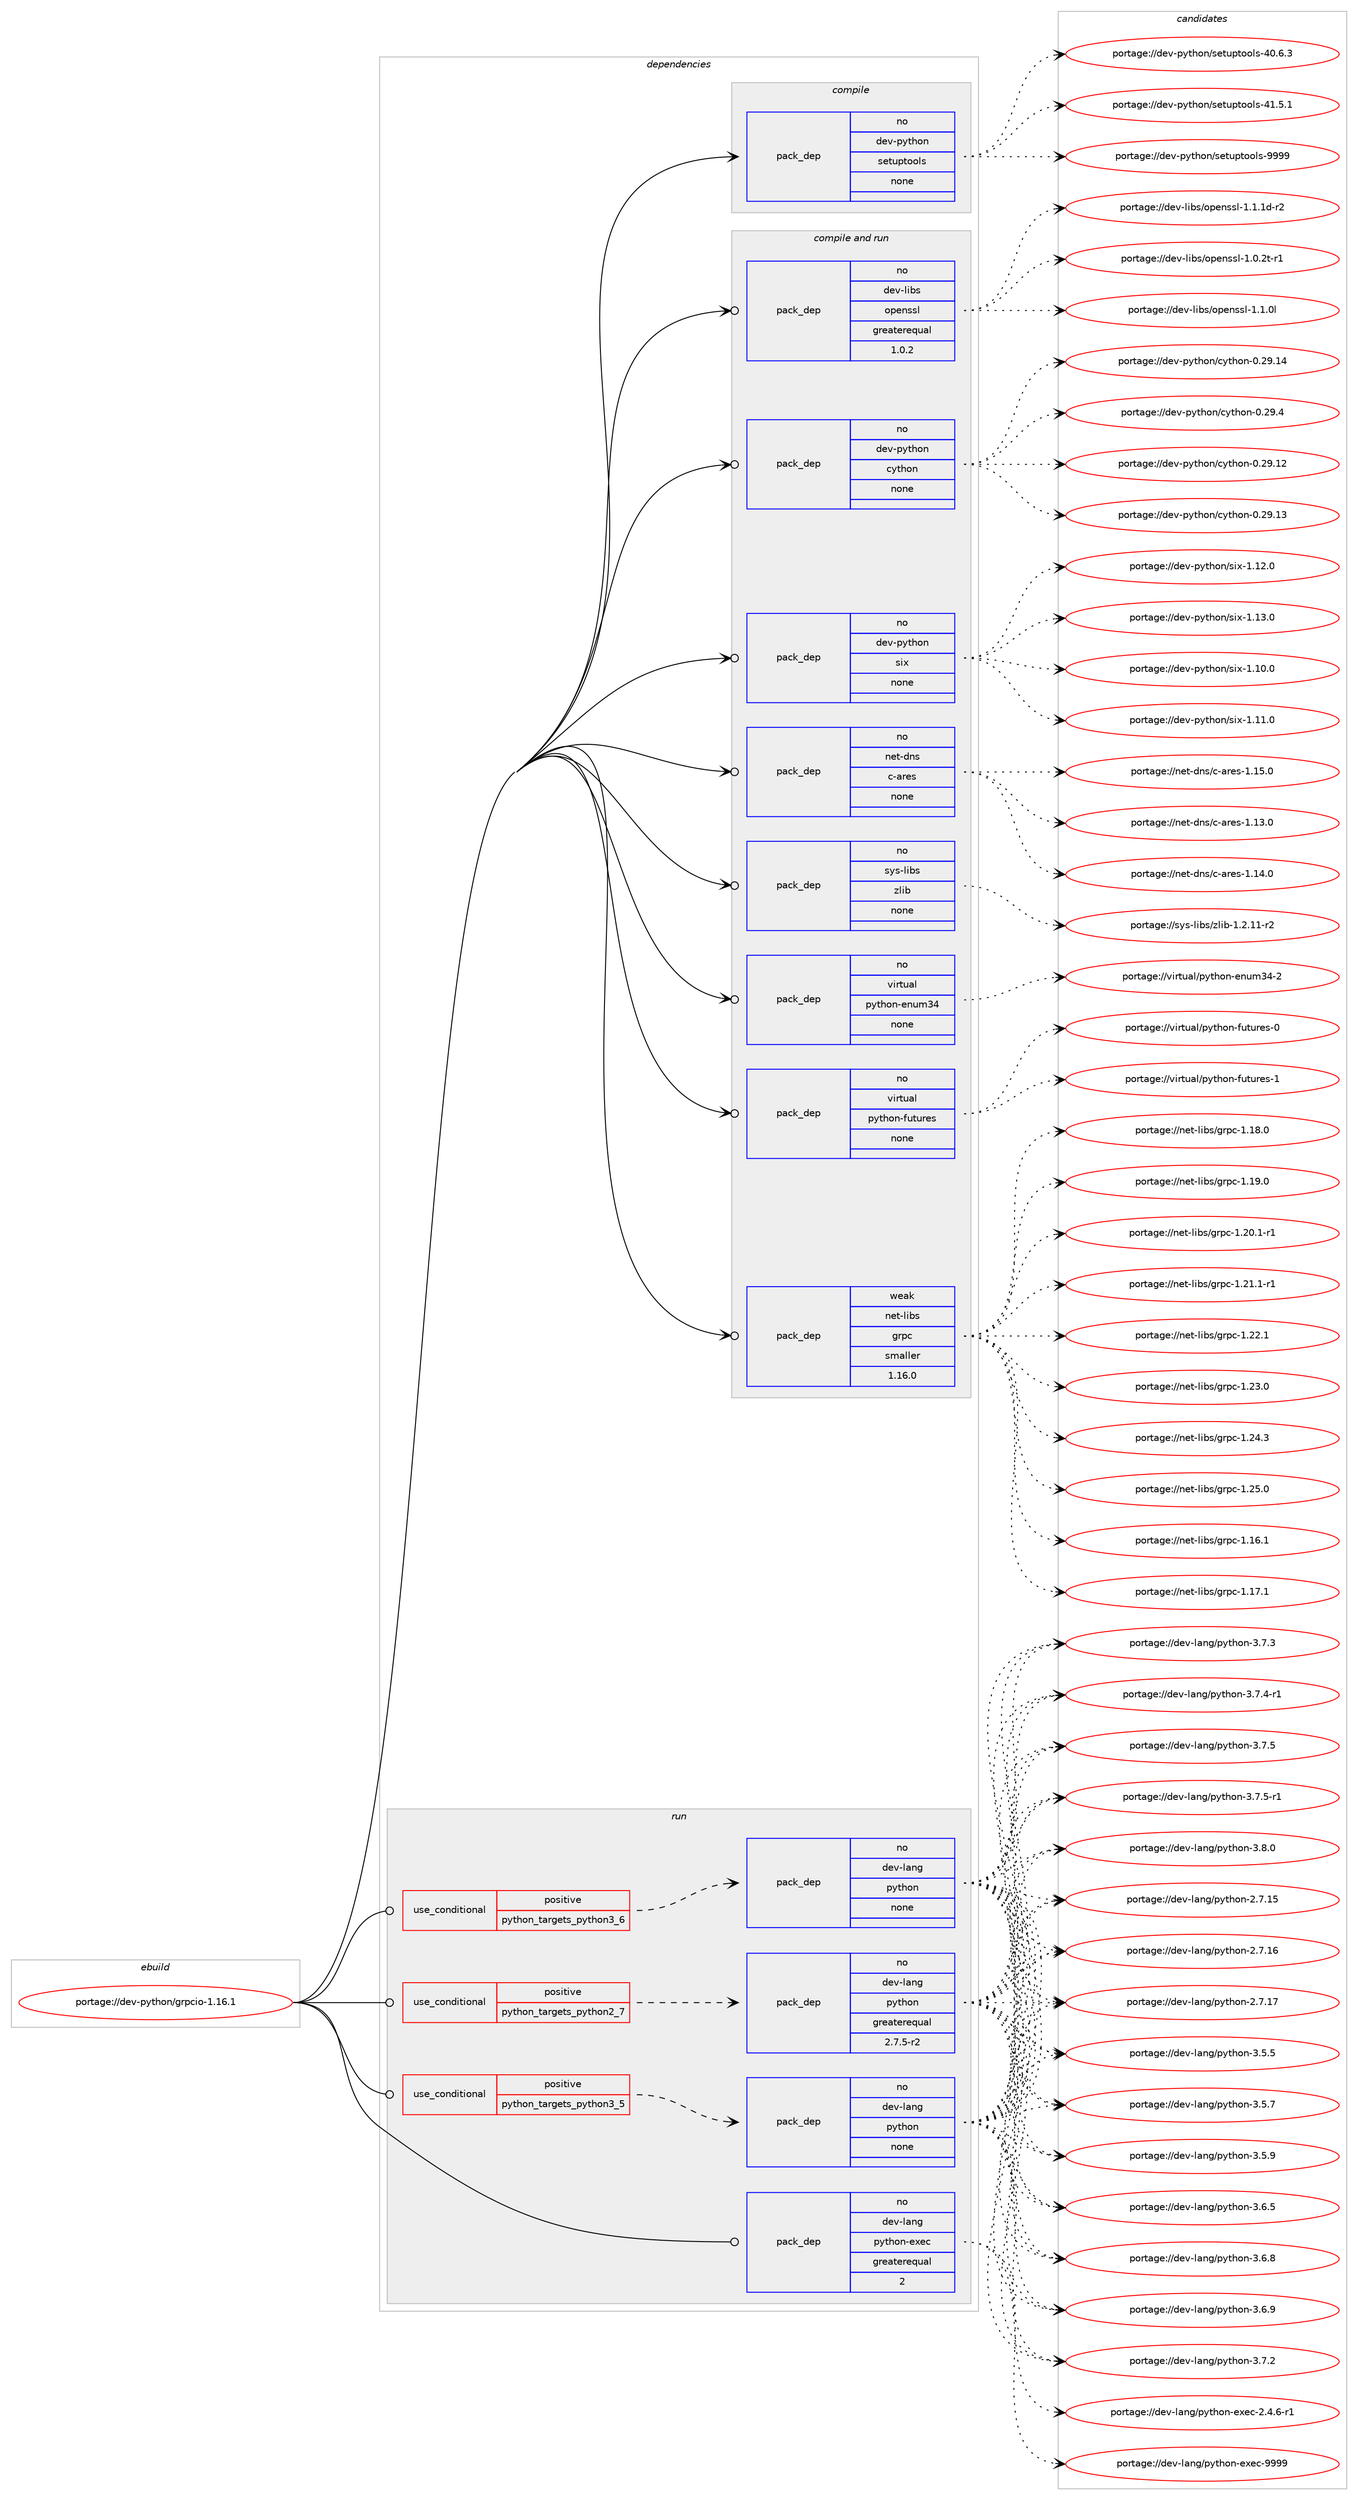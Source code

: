 digraph prolog {

# *************
# Graph options
# *************

newrank=true;
concentrate=true;
compound=true;
graph [rankdir=LR,fontname=Helvetica,fontsize=10,ranksep=1.5];#, ranksep=2.5, nodesep=0.2];
edge  [arrowhead=vee];
node  [fontname=Helvetica,fontsize=10];

# **********
# The ebuild
# **********

subgraph cluster_leftcol {
color=gray;
rank=same;
label=<<i>ebuild</i>>;
id [label="portage://dev-python/grpcio-1.16.1", color=red, width=4, href="../dev-python/grpcio-1.16.1.svg"];
}

# ****************
# The dependencies
# ****************

subgraph cluster_midcol {
color=gray;
label=<<i>dependencies</i>>;
subgraph cluster_compile {
fillcolor="#eeeeee";
style=filled;
label=<<i>compile</i>>;
subgraph pack109536 {
dependency142334 [label=<<TABLE BORDER="0" CELLBORDER="1" CELLSPACING="0" CELLPADDING="4" WIDTH="220"><TR><TD ROWSPAN="6" CELLPADDING="30">pack_dep</TD></TR><TR><TD WIDTH="110">no</TD></TR><TR><TD>dev-python</TD></TR><TR><TD>setuptools</TD></TR><TR><TD>none</TD></TR><TR><TD></TD></TR></TABLE>>, shape=none, color=blue];
}
id:e -> dependency142334:w [weight=20,style="solid",arrowhead="vee"];
}
subgraph cluster_compileandrun {
fillcolor="#eeeeee";
style=filled;
label=<<i>compile and run</i>>;
subgraph pack109537 {
dependency142335 [label=<<TABLE BORDER="0" CELLBORDER="1" CELLSPACING="0" CELLPADDING="4" WIDTH="220"><TR><TD ROWSPAN="6" CELLPADDING="30">pack_dep</TD></TR><TR><TD WIDTH="110">no</TD></TR><TR><TD>dev-libs</TD></TR><TR><TD>openssl</TD></TR><TR><TD>greaterequal</TD></TR><TR><TD>1.0.2</TD></TR></TABLE>>, shape=none, color=blue];
}
id:e -> dependency142335:w [weight=20,style="solid",arrowhead="odotvee"];
subgraph pack109538 {
dependency142336 [label=<<TABLE BORDER="0" CELLBORDER="1" CELLSPACING="0" CELLPADDING="4" WIDTH="220"><TR><TD ROWSPAN="6" CELLPADDING="30">pack_dep</TD></TR><TR><TD WIDTH="110">no</TD></TR><TR><TD>dev-python</TD></TR><TR><TD>cython</TD></TR><TR><TD>none</TD></TR><TR><TD></TD></TR></TABLE>>, shape=none, color=blue];
}
id:e -> dependency142336:w [weight=20,style="solid",arrowhead="odotvee"];
subgraph pack109539 {
dependency142337 [label=<<TABLE BORDER="0" CELLBORDER="1" CELLSPACING="0" CELLPADDING="4" WIDTH="220"><TR><TD ROWSPAN="6" CELLPADDING="30">pack_dep</TD></TR><TR><TD WIDTH="110">no</TD></TR><TR><TD>dev-python</TD></TR><TR><TD>six</TD></TR><TR><TD>none</TD></TR><TR><TD></TD></TR></TABLE>>, shape=none, color=blue];
}
id:e -> dependency142337:w [weight=20,style="solid",arrowhead="odotvee"];
subgraph pack109540 {
dependency142338 [label=<<TABLE BORDER="0" CELLBORDER="1" CELLSPACING="0" CELLPADDING="4" WIDTH="220"><TR><TD ROWSPAN="6" CELLPADDING="30">pack_dep</TD></TR><TR><TD WIDTH="110">no</TD></TR><TR><TD>net-dns</TD></TR><TR><TD>c-ares</TD></TR><TR><TD>none</TD></TR><TR><TD></TD></TR></TABLE>>, shape=none, color=blue];
}
id:e -> dependency142338:w [weight=20,style="solid",arrowhead="odotvee"];
subgraph pack109541 {
dependency142339 [label=<<TABLE BORDER="0" CELLBORDER="1" CELLSPACING="0" CELLPADDING="4" WIDTH="220"><TR><TD ROWSPAN="6" CELLPADDING="30">pack_dep</TD></TR><TR><TD WIDTH="110">no</TD></TR><TR><TD>sys-libs</TD></TR><TR><TD>zlib</TD></TR><TR><TD>none</TD></TR><TR><TD></TD></TR></TABLE>>, shape=none, color=blue];
}
id:e -> dependency142339:w [weight=20,style="solid",arrowhead="odotvee"];
subgraph pack109542 {
dependency142340 [label=<<TABLE BORDER="0" CELLBORDER="1" CELLSPACING="0" CELLPADDING="4" WIDTH="220"><TR><TD ROWSPAN="6" CELLPADDING="30">pack_dep</TD></TR><TR><TD WIDTH="110">no</TD></TR><TR><TD>virtual</TD></TR><TR><TD>python-enum34</TD></TR><TR><TD>none</TD></TR><TR><TD></TD></TR></TABLE>>, shape=none, color=blue];
}
id:e -> dependency142340:w [weight=20,style="solid",arrowhead="odotvee"];
subgraph pack109543 {
dependency142341 [label=<<TABLE BORDER="0" CELLBORDER="1" CELLSPACING="0" CELLPADDING="4" WIDTH="220"><TR><TD ROWSPAN="6" CELLPADDING="30">pack_dep</TD></TR><TR><TD WIDTH="110">no</TD></TR><TR><TD>virtual</TD></TR><TR><TD>python-futures</TD></TR><TR><TD>none</TD></TR><TR><TD></TD></TR></TABLE>>, shape=none, color=blue];
}
id:e -> dependency142341:w [weight=20,style="solid",arrowhead="odotvee"];
subgraph pack109544 {
dependency142342 [label=<<TABLE BORDER="0" CELLBORDER="1" CELLSPACING="0" CELLPADDING="4" WIDTH="220"><TR><TD ROWSPAN="6" CELLPADDING="30">pack_dep</TD></TR><TR><TD WIDTH="110">weak</TD></TR><TR><TD>net-libs</TD></TR><TR><TD>grpc</TD></TR><TR><TD>smaller</TD></TR><TR><TD>1.16.0</TD></TR></TABLE>>, shape=none, color=blue];
}
id:e -> dependency142342:w [weight=20,style="solid",arrowhead="odotvee"];
}
subgraph cluster_run {
fillcolor="#eeeeee";
style=filled;
label=<<i>run</i>>;
subgraph cond29479 {
dependency142343 [label=<<TABLE BORDER="0" CELLBORDER="1" CELLSPACING="0" CELLPADDING="4"><TR><TD ROWSPAN="3" CELLPADDING="10">use_conditional</TD></TR><TR><TD>positive</TD></TR><TR><TD>python_targets_python2_7</TD></TR></TABLE>>, shape=none, color=red];
subgraph pack109545 {
dependency142344 [label=<<TABLE BORDER="0" CELLBORDER="1" CELLSPACING="0" CELLPADDING="4" WIDTH="220"><TR><TD ROWSPAN="6" CELLPADDING="30">pack_dep</TD></TR><TR><TD WIDTH="110">no</TD></TR><TR><TD>dev-lang</TD></TR><TR><TD>python</TD></TR><TR><TD>greaterequal</TD></TR><TR><TD>2.7.5-r2</TD></TR></TABLE>>, shape=none, color=blue];
}
dependency142343:e -> dependency142344:w [weight=20,style="dashed",arrowhead="vee"];
}
id:e -> dependency142343:w [weight=20,style="solid",arrowhead="odot"];
subgraph cond29480 {
dependency142345 [label=<<TABLE BORDER="0" CELLBORDER="1" CELLSPACING="0" CELLPADDING="4"><TR><TD ROWSPAN="3" CELLPADDING="10">use_conditional</TD></TR><TR><TD>positive</TD></TR><TR><TD>python_targets_python3_5</TD></TR></TABLE>>, shape=none, color=red];
subgraph pack109546 {
dependency142346 [label=<<TABLE BORDER="0" CELLBORDER="1" CELLSPACING="0" CELLPADDING="4" WIDTH="220"><TR><TD ROWSPAN="6" CELLPADDING="30">pack_dep</TD></TR><TR><TD WIDTH="110">no</TD></TR><TR><TD>dev-lang</TD></TR><TR><TD>python</TD></TR><TR><TD>none</TD></TR><TR><TD></TD></TR></TABLE>>, shape=none, color=blue];
}
dependency142345:e -> dependency142346:w [weight=20,style="dashed",arrowhead="vee"];
}
id:e -> dependency142345:w [weight=20,style="solid",arrowhead="odot"];
subgraph cond29481 {
dependency142347 [label=<<TABLE BORDER="0" CELLBORDER="1" CELLSPACING="0" CELLPADDING="4"><TR><TD ROWSPAN="3" CELLPADDING="10">use_conditional</TD></TR><TR><TD>positive</TD></TR><TR><TD>python_targets_python3_6</TD></TR></TABLE>>, shape=none, color=red];
subgraph pack109547 {
dependency142348 [label=<<TABLE BORDER="0" CELLBORDER="1" CELLSPACING="0" CELLPADDING="4" WIDTH="220"><TR><TD ROWSPAN="6" CELLPADDING="30">pack_dep</TD></TR><TR><TD WIDTH="110">no</TD></TR><TR><TD>dev-lang</TD></TR><TR><TD>python</TD></TR><TR><TD>none</TD></TR><TR><TD></TD></TR></TABLE>>, shape=none, color=blue];
}
dependency142347:e -> dependency142348:w [weight=20,style="dashed",arrowhead="vee"];
}
id:e -> dependency142347:w [weight=20,style="solid",arrowhead="odot"];
subgraph pack109548 {
dependency142349 [label=<<TABLE BORDER="0" CELLBORDER="1" CELLSPACING="0" CELLPADDING="4" WIDTH="220"><TR><TD ROWSPAN="6" CELLPADDING="30">pack_dep</TD></TR><TR><TD WIDTH="110">no</TD></TR><TR><TD>dev-lang</TD></TR><TR><TD>python-exec</TD></TR><TR><TD>greaterequal</TD></TR><TR><TD>2</TD></TR></TABLE>>, shape=none, color=blue];
}
id:e -> dependency142349:w [weight=20,style="solid",arrowhead="odot"];
}
}

# **************
# The candidates
# **************

subgraph cluster_choices {
rank=same;
color=gray;
label=<<i>candidates</i>>;

subgraph choice109536 {
color=black;
nodesep=1;
choiceportage100101118451121211161041111104711510111611711211611111110811545524846544651 [label="portage://dev-python/setuptools-40.6.3", color=red, width=4,href="../dev-python/setuptools-40.6.3.svg"];
choiceportage100101118451121211161041111104711510111611711211611111110811545524946534649 [label="portage://dev-python/setuptools-41.5.1", color=red, width=4,href="../dev-python/setuptools-41.5.1.svg"];
choiceportage10010111845112121116104111110471151011161171121161111111081154557575757 [label="portage://dev-python/setuptools-9999", color=red, width=4,href="../dev-python/setuptools-9999.svg"];
dependency142334:e -> choiceportage100101118451121211161041111104711510111611711211611111110811545524846544651:w [style=dotted,weight="100"];
dependency142334:e -> choiceportage100101118451121211161041111104711510111611711211611111110811545524946534649:w [style=dotted,weight="100"];
dependency142334:e -> choiceportage10010111845112121116104111110471151011161171121161111111081154557575757:w [style=dotted,weight="100"];
}
subgraph choice109537 {
color=black;
nodesep=1;
choiceportage1001011184510810598115471111121011101151151084549464846501164511449 [label="portage://dev-libs/openssl-1.0.2t-r1", color=red, width=4,href="../dev-libs/openssl-1.0.2t-r1.svg"];
choiceportage100101118451081059811547111112101110115115108454946494648108 [label="portage://dev-libs/openssl-1.1.0l", color=red, width=4,href="../dev-libs/openssl-1.1.0l.svg"];
choiceportage1001011184510810598115471111121011101151151084549464946491004511450 [label="portage://dev-libs/openssl-1.1.1d-r2", color=red, width=4,href="../dev-libs/openssl-1.1.1d-r2.svg"];
dependency142335:e -> choiceportage1001011184510810598115471111121011101151151084549464846501164511449:w [style=dotted,weight="100"];
dependency142335:e -> choiceportage100101118451081059811547111112101110115115108454946494648108:w [style=dotted,weight="100"];
dependency142335:e -> choiceportage1001011184510810598115471111121011101151151084549464946491004511450:w [style=dotted,weight="100"];
}
subgraph choice109538 {
color=black;
nodesep=1;
choiceportage1001011184511212111610411111047991211161041111104548465057464950 [label="portage://dev-python/cython-0.29.12", color=red, width=4,href="../dev-python/cython-0.29.12.svg"];
choiceportage1001011184511212111610411111047991211161041111104548465057464951 [label="portage://dev-python/cython-0.29.13", color=red, width=4,href="../dev-python/cython-0.29.13.svg"];
choiceportage1001011184511212111610411111047991211161041111104548465057464952 [label="portage://dev-python/cython-0.29.14", color=red, width=4,href="../dev-python/cython-0.29.14.svg"];
choiceportage10010111845112121116104111110479912111610411111045484650574652 [label="portage://dev-python/cython-0.29.4", color=red, width=4,href="../dev-python/cython-0.29.4.svg"];
dependency142336:e -> choiceportage1001011184511212111610411111047991211161041111104548465057464950:w [style=dotted,weight="100"];
dependency142336:e -> choiceportage1001011184511212111610411111047991211161041111104548465057464951:w [style=dotted,weight="100"];
dependency142336:e -> choiceportage1001011184511212111610411111047991211161041111104548465057464952:w [style=dotted,weight="100"];
dependency142336:e -> choiceportage10010111845112121116104111110479912111610411111045484650574652:w [style=dotted,weight="100"];
}
subgraph choice109539 {
color=black;
nodesep=1;
choiceportage100101118451121211161041111104711510512045494649484648 [label="portage://dev-python/six-1.10.0", color=red, width=4,href="../dev-python/six-1.10.0.svg"];
choiceportage100101118451121211161041111104711510512045494649494648 [label="portage://dev-python/six-1.11.0", color=red, width=4,href="../dev-python/six-1.11.0.svg"];
choiceportage100101118451121211161041111104711510512045494649504648 [label="portage://dev-python/six-1.12.0", color=red, width=4,href="../dev-python/six-1.12.0.svg"];
choiceportage100101118451121211161041111104711510512045494649514648 [label="portage://dev-python/six-1.13.0", color=red, width=4,href="../dev-python/six-1.13.0.svg"];
dependency142337:e -> choiceportage100101118451121211161041111104711510512045494649484648:w [style=dotted,weight="100"];
dependency142337:e -> choiceportage100101118451121211161041111104711510512045494649494648:w [style=dotted,weight="100"];
dependency142337:e -> choiceportage100101118451121211161041111104711510512045494649504648:w [style=dotted,weight="100"];
dependency142337:e -> choiceportage100101118451121211161041111104711510512045494649514648:w [style=dotted,weight="100"];
}
subgraph choice109540 {
color=black;
nodesep=1;
choiceportage110101116451001101154799459711410111545494649514648 [label="portage://net-dns/c-ares-1.13.0", color=red, width=4,href="../net-dns/c-ares-1.13.0.svg"];
choiceportage110101116451001101154799459711410111545494649524648 [label="portage://net-dns/c-ares-1.14.0", color=red, width=4,href="../net-dns/c-ares-1.14.0.svg"];
choiceportage110101116451001101154799459711410111545494649534648 [label="portage://net-dns/c-ares-1.15.0", color=red, width=4,href="../net-dns/c-ares-1.15.0.svg"];
dependency142338:e -> choiceportage110101116451001101154799459711410111545494649514648:w [style=dotted,weight="100"];
dependency142338:e -> choiceportage110101116451001101154799459711410111545494649524648:w [style=dotted,weight="100"];
dependency142338:e -> choiceportage110101116451001101154799459711410111545494649534648:w [style=dotted,weight="100"];
}
subgraph choice109541 {
color=black;
nodesep=1;
choiceportage11512111545108105981154712210810598454946504649494511450 [label="portage://sys-libs/zlib-1.2.11-r2", color=red, width=4,href="../sys-libs/zlib-1.2.11-r2.svg"];
dependency142339:e -> choiceportage11512111545108105981154712210810598454946504649494511450:w [style=dotted,weight="100"];
}
subgraph choice109542 {
color=black;
nodesep=1;
choiceportage11810511411611797108471121211161041111104510111011710951524550 [label="portage://virtual/python-enum34-2", color=red, width=4,href="../virtual/python-enum34-2.svg"];
dependency142340:e -> choiceportage11810511411611797108471121211161041111104510111011710951524550:w [style=dotted,weight="100"];
}
subgraph choice109543 {
color=black;
nodesep=1;
choiceportage1181051141161179710847112121116104111110451021171161171141011154548 [label="portage://virtual/python-futures-0", color=red, width=4,href="../virtual/python-futures-0.svg"];
choiceportage1181051141161179710847112121116104111110451021171161171141011154549 [label="portage://virtual/python-futures-1", color=red, width=4,href="../virtual/python-futures-1.svg"];
dependency142341:e -> choiceportage1181051141161179710847112121116104111110451021171161171141011154548:w [style=dotted,weight="100"];
dependency142341:e -> choiceportage1181051141161179710847112121116104111110451021171161171141011154549:w [style=dotted,weight="100"];
}
subgraph choice109544 {
color=black;
nodesep=1;
choiceportage1101011164510810598115471031141129945494649544649 [label="portage://net-libs/grpc-1.16.1", color=red, width=4,href="../net-libs/grpc-1.16.1.svg"];
choiceportage1101011164510810598115471031141129945494649554649 [label="portage://net-libs/grpc-1.17.1", color=red, width=4,href="../net-libs/grpc-1.17.1.svg"];
choiceportage1101011164510810598115471031141129945494649564648 [label="portage://net-libs/grpc-1.18.0", color=red, width=4,href="../net-libs/grpc-1.18.0.svg"];
choiceportage1101011164510810598115471031141129945494649574648 [label="portage://net-libs/grpc-1.19.0", color=red, width=4,href="../net-libs/grpc-1.19.0.svg"];
choiceportage11010111645108105981154710311411299454946504846494511449 [label="portage://net-libs/grpc-1.20.1-r1", color=red, width=4,href="../net-libs/grpc-1.20.1-r1.svg"];
choiceportage11010111645108105981154710311411299454946504946494511449 [label="portage://net-libs/grpc-1.21.1-r1", color=red, width=4,href="../net-libs/grpc-1.21.1-r1.svg"];
choiceportage1101011164510810598115471031141129945494650504649 [label="portage://net-libs/grpc-1.22.1", color=red, width=4,href="../net-libs/grpc-1.22.1.svg"];
choiceportage1101011164510810598115471031141129945494650514648 [label="portage://net-libs/grpc-1.23.0", color=red, width=4,href="../net-libs/grpc-1.23.0.svg"];
choiceportage1101011164510810598115471031141129945494650524651 [label="portage://net-libs/grpc-1.24.3", color=red, width=4,href="../net-libs/grpc-1.24.3.svg"];
choiceportage1101011164510810598115471031141129945494650534648 [label="portage://net-libs/grpc-1.25.0", color=red, width=4,href="../net-libs/grpc-1.25.0.svg"];
dependency142342:e -> choiceportage1101011164510810598115471031141129945494649544649:w [style=dotted,weight="100"];
dependency142342:e -> choiceportage1101011164510810598115471031141129945494649554649:w [style=dotted,weight="100"];
dependency142342:e -> choiceportage1101011164510810598115471031141129945494649564648:w [style=dotted,weight="100"];
dependency142342:e -> choiceportage1101011164510810598115471031141129945494649574648:w [style=dotted,weight="100"];
dependency142342:e -> choiceportage11010111645108105981154710311411299454946504846494511449:w [style=dotted,weight="100"];
dependency142342:e -> choiceportage11010111645108105981154710311411299454946504946494511449:w [style=dotted,weight="100"];
dependency142342:e -> choiceportage1101011164510810598115471031141129945494650504649:w [style=dotted,weight="100"];
dependency142342:e -> choiceportage1101011164510810598115471031141129945494650514648:w [style=dotted,weight="100"];
dependency142342:e -> choiceportage1101011164510810598115471031141129945494650524651:w [style=dotted,weight="100"];
dependency142342:e -> choiceportage1101011164510810598115471031141129945494650534648:w [style=dotted,weight="100"];
}
subgraph choice109545 {
color=black;
nodesep=1;
choiceportage10010111845108971101034711212111610411111045504655464953 [label="portage://dev-lang/python-2.7.15", color=red, width=4,href="../dev-lang/python-2.7.15.svg"];
choiceportage10010111845108971101034711212111610411111045504655464954 [label="portage://dev-lang/python-2.7.16", color=red, width=4,href="../dev-lang/python-2.7.16.svg"];
choiceportage10010111845108971101034711212111610411111045504655464955 [label="portage://dev-lang/python-2.7.17", color=red, width=4,href="../dev-lang/python-2.7.17.svg"];
choiceportage100101118451089711010347112121116104111110455146534653 [label="portage://dev-lang/python-3.5.5", color=red, width=4,href="../dev-lang/python-3.5.5.svg"];
choiceportage100101118451089711010347112121116104111110455146534655 [label="portage://dev-lang/python-3.5.7", color=red, width=4,href="../dev-lang/python-3.5.7.svg"];
choiceportage100101118451089711010347112121116104111110455146534657 [label="portage://dev-lang/python-3.5.9", color=red, width=4,href="../dev-lang/python-3.5.9.svg"];
choiceportage100101118451089711010347112121116104111110455146544653 [label="portage://dev-lang/python-3.6.5", color=red, width=4,href="../dev-lang/python-3.6.5.svg"];
choiceportage100101118451089711010347112121116104111110455146544656 [label="portage://dev-lang/python-3.6.8", color=red, width=4,href="../dev-lang/python-3.6.8.svg"];
choiceportage100101118451089711010347112121116104111110455146544657 [label="portage://dev-lang/python-3.6.9", color=red, width=4,href="../dev-lang/python-3.6.9.svg"];
choiceportage100101118451089711010347112121116104111110455146554650 [label="portage://dev-lang/python-3.7.2", color=red, width=4,href="../dev-lang/python-3.7.2.svg"];
choiceportage100101118451089711010347112121116104111110455146554651 [label="portage://dev-lang/python-3.7.3", color=red, width=4,href="../dev-lang/python-3.7.3.svg"];
choiceportage1001011184510897110103471121211161041111104551465546524511449 [label="portage://dev-lang/python-3.7.4-r1", color=red, width=4,href="../dev-lang/python-3.7.4-r1.svg"];
choiceportage100101118451089711010347112121116104111110455146554653 [label="portage://dev-lang/python-3.7.5", color=red, width=4,href="../dev-lang/python-3.7.5.svg"];
choiceportage1001011184510897110103471121211161041111104551465546534511449 [label="portage://dev-lang/python-3.7.5-r1", color=red, width=4,href="../dev-lang/python-3.7.5-r1.svg"];
choiceportage100101118451089711010347112121116104111110455146564648 [label="portage://dev-lang/python-3.8.0", color=red, width=4,href="../dev-lang/python-3.8.0.svg"];
dependency142344:e -> choiceportage10010111845108971101034711212111610411111045504655464953:w [style=dotted,weight="100"];
dependency142344:e -> choiceportage10010111845108971101034711212111610411111045504655464954:w [style=dotted,weight="100"];
dependency142344:e -> choiceportage10010111845108971101034711212111610411111045504655464955:w [style=dotted,weight="100"];
dependency142344:e -> choiceportage100101118451089711010347112121116104111110455146534653:w [style=dotted,weight="100"];
dependency142344:e -> choiceportage100101118451089711010347112121116104111110455146534655:w [style=dotted,weight="100"];
dependency142344:e -> choiceportage100101118451089711010347112121116104111110455146534657:w [style=dotted,weight="100"];
dependency142344:e -> choiceportage100101118451089711010347112121116104111110455146544653:w [style=dotted,weight="100"];
dependency142344:e -> choiceportage100101118451089711010347112121116104111110455146544656:w [style=dotted,weight="100"];
dependency142344:e -> choiceportage100101118451089711010347112121116104111110455146544657:w [style=dotted,weight="100"];
dependency142344:e -> choiceportage100101118451089711010347112121116104111110455146554650:w [style=dotted,weight="100"];
dependency142344:e -> choiceportage100101118451089711010347112121116104111110455146554651:w [style=dotted,weight="100"];
dependency142344:e -> choiceportage1001011184510897110103471121211161041111104551465546524511449:w [style=dotted,weight="100"];
dependency142344:e -> choiceportage100101118451089711010347112121116104111110455146554653:w [style=dotted,weight="100"];
dependency142344:e -> choiceportage1001011184510897110103471121211161041111104551465546534511449:w [style=dotted,weight="100"];
dependency142344:e -> choiceportage100101118451089711010347112121116104111110455146564648:w [style=dotted,weight="100"];
}
subgraph choice109546 {
color=black;
nodesep=1;
choiceportage10010111845108971101034711212111610411111045504655464953 [label="portage://dev-lang/python-2.7.15", color=red, width=4,href="../dev-lang/python-2.7.15.svg"];
choiceportage10010111845108971101034711212111610411111045504655464954 [label="portage://dev-lang/python-2.7.16", color=red, width=4,href="../dev-lang/python-2.7.16.svg"];
choiceportage10010111845108971101034711212111610411111045504655464955 [label="portage://dev-lang/python-2.7.17", color=red, width=4,href="../dev-lang/python-2.7.17.svg"];
choiceportage100101118451089711010347112121116104111110455146534653 [label="portage://dev-lang/python-3.5.5", color=red, width=4,href="../dev-lang/python-3.5.5.svg"];
choiceportage100101118451089711010347112121116104111110455146534655 [label="portage://dev-lang/python-3.5.7", color=red, width=4,href="../dev-lang/python-3.5.7.svg"];
choiceportage100101118451089711010347112121116104111110455146534657 [label="portage://dev-lang/python-3.5.9", color=red, width=4,href="../dev-lang/python-3.5.9.svg"];
choiceportage100101118451089711010347112121116104111110455146544653 [label="portage://dev-lang/python-3.6.5", color=red, width=4,href="../dev-lang/python-3.6.5.svg"];
choiceportage100101118451089711010347112121116104111110455146544656 [label="portage://dev-lang/python-3.6.8", color=red, width=4,href="../dev-lang/python-3.6.8.svg"];
choiceportage100101118451089711010347112121116104111110455146544657 [label="portage://dev-lang/python-3.6.9", color=red, width=4,href="../dev-lang/python-3.6.9.svg"];
choiceportage100101118451089711010347112121116104111110455146554650 [label="portage://dev-lang/python-3.7.2", color=red, width=4,href="../dev-lang/python-3.7.2.svg"];
choiceportage100101118451089711010347112121116104111110455146554651 [label="portage://dev-lang/python-3.7.3", color=red, width=4,href="../dev-lang/python-3.7.3.svg"];
choiceportage1001011184510897110103471121211161041111104551465546524511449 [label="portage://dev-lang/python-3.7.4-r1", color=red, width=4,href="../dev-lang/python-3.7.4-r1.svg"];
choiceportage100101118451089711010347112121116104111110455146554653 [label="portage://dev-lang/python-3.7.5", color=red, width=4,href="../dev-lang/python-3.7.5.svg"];
choiceportage1001011184510897110103471121211161041111104551465546534511449 [label="portage://dev-lang/python-3.7.5-r1", color=red, width=4,href="../dev-lang/python-3.7.5-r1.svg"];
choiceportage100101118451089711010347112121116104111110455146564648 [label="portage://dev-lang/python-3.8.0", color=red, width=4,href="../dev-lang/python-3.8.0.svg"];
dependency142346:e -> choiceportage10010111845108971101034711212111610411111045504655464953:w [style=dotted,weight="100"];
dependency142346:e -> choiceportage10010111845108971101034711212111610411111045504655464954:w [style=dotted,weight="100"];
dependency142346:e -> choiceportage10010111845108971101034711212111610411111045504655464955:w [style=dotted,weight="100"];
dependency142346:e -> choiceportage100101118451089711010347112121116104111110455146534653:w [style=dotted,weight="100"];
dependency142346:e -> choiceportage100101118451089711010347112121116104111110455146534655:w [style=dotted,weight="100"];
dependency142346:e -> choiceportage100101118451089711010347112121116104111110455146534657:w [style=dotted,weight="100"];
dependency142346:e -> choiceportage100101118451089711010347112121116104111110455146544653:w [style=dotted,weight="100"];
dependency142346:e -> choiceportage100101118451089711010347112121116104111110455146544656:w [style=dotted,weight="100"];
dependency142346:e -> choiceportage100101118451089711010347112121116104111110455146544657:w [style=dotted,weight="100"];
dependency142346:e -> choiceportage100101118451089711010347112121116104111110455146554650:w [style=dotted,weight="100"];
dependency142346:e -> choiceportage100101118451089711010347112121116104111110455146554651:w [style=dotted,weight="100"];
dependency142346:e -> choiceportage1001011184510897110103471121211161041111104551465546524511449:w [style=dotted,weight="100"];
dependency142346:e -> choiceportage100101118451089711010347112121116104111110455146554653:w [style=dotted,weight="100"];
dependency142346:e -> choiceportage1001011184510897110103471121211161041111104551465546534511449:w [style=dotted,weight="100"];
dependency142346:e -> choiceportage100101118451089711010347112121116104111110455146564648:w [style=dotted,weight="100"];
}
subgraph choice109547 {
color=black;
nodesep=1;
choiceportage10010111845108971101034711212111610411111045504655464953 [label="portage://dev-lang/python-2.7.15", color=red, width=4,href="../dev-lang/python-2.7.15.svg"];
choiceportage10010111845108971101034711212111610411111045504655464954 [label="portage://dev-lang/python-2.7.16", color=red, width=4,href="../dev-lang/python-2.7.16.svg"];
choiceportage10010111845108971101034711212111610411111045504655464955 [label="portage://dev-lang/python-2.7.17", color=red, width=4,href="../dev-lang/python-2.7.17.svg"];
choiceportage100101118451089711010347112121116104111110455146534653 [label="portage://dev-lang/python-3.5.5", color=red, width=4,href="../dev-lang/python-3.5.5.svg"];
choiceportage100101118451089711010347112121116104111110455146534655 [label="portage://dev-lang/python-3.5.7", color=red, width=4,href="../dev-lang/python-3.5.7.svg"];
choiceportage100101118451089711010347112121116104111110455146534657 [label="portage://dev-lang/python-3.5.9", color=red, width=4,href="../dev-lang/python-3.5.9.svg"];
choiceportage100101118451089711010347112121116104111110455146544653 [label="portage://dev-lang/python-3.6.5", color=red, width=4,href="../dev-lang/python-3.6.5.svg"];
choiceportage100101118451089711010347112121116104111110455146544656 [label="portage://dev-lang/python-3.6.8", color=red, width=4,href="../dev-lang/python-3.6.8.svg"];
choiceportage100101118451089711010347112121116104111110455146544657 [label="portage://dev-lang/python-3.6.9", color=red, width=4,href="../dev-lang/python-3.6.9.svg"];
choiceportage100101118451089711010347112121116104111110455146554650 [label="portage://dev-lang/python-3.7.2", color=red, width=4,href="../dev-lang/python-3.7.2.svg"];
choiceportage100101118451089711010347112121116104111110455146554651 [label="portage://dev-lang/python-3.7.3", color=red, width=4,href="../dev-lang/python-3.7.3.svg"];
choiceportage1001011184510897110103471121211161041111104551465546524511449 [label="portage://dev-lang/python-3.7.4-r1", color=red, width=4,href="../dev-lang/python-3.7.4-r1.svg"];
choiceportage100101118451089711010347112121116104111110455146554653 [label="portage://dev-lang/python-3.7.5", color=red, width=4,href="../dev-lang/python-3.7.5.svg"];
choiceportage1001011184510897110103471121211161041111104551465546534511449 [label="portage://dev-lang/python-3.7.5-r1", color=red, width=4,href="../dev-lang/python-3.7.5-r1.svg"];
choiceportage100101118451089711010347112121116104111110455146564648 [label="portage://dev-lang/python-3.8.0", color=red, width=4,href="../dev-lang/python-3.8.0.svg"];
dependency142348:e -> choiceportage10010111845108971101034711212111610411111045504655464953:w [style=dotted,weight="100"];
dependency142348:e -> choiceportage10010111845108971101034711212111610411111045504655464954:w [style=dotted,weight="100"];
dependency142348:e -> choiceportage10010111845108971101034711212111610411111045504655464955:w [style=dotted,weight="100"];
dependency142348:e -> choiceportage100101118451089711010347112121116104111110455146534653:w [style=dotted,weight="100"];
dependency142348:e -> choiceportage100101118451089711010347112121116104111110455146534655:w [style=dotted,weight="100"];
dependency142348:e -> choiceportage100101118451089711010347112121116104111110455146534657:w [style=dotted,weight="100"];
dependency142348:e -> choiceportage100101118451089711010347112121116104111110455146544653:w [style=dotted,weight="100"];
dependency142348:e -> choiceportage100101118451089711010347112121116104111110455146544656:w [style=dotted,weight="100"];
dependency142348:e -> choiceportage100101118451089711010347112121116104111110455146544657:w [style=dotted,weight="100"];
dependency142348:e -> choiceportage100101118451089711010347112121116104111110455146554650:w [style=dotted,weight="100"];
dependency142348:e -> choiceportage100101118451089711010347112121116104111110455146554651:w [style=dotted,weight="100"];
dependency142348:e -> choiceportage1001011184510897110103471121211161041111104551465546524511449:w [style=dotted,weight="100"];
dependency142348:e -> choiceportage100101118451089711010347112121116104111110455146554653:w [style=dotted,weight="100"];
dependency142348:e -> choiceportage1001011184510897110103471121211161041111104551465546534511449:w [style=dotted,weight="100"];
dependency142348:e -> choiceportage100101118451089711010347112121116104111110455146564648:w [style=dotted,weight="100"];
}
subgraph choice109548 {
color=black;
nodesep=1;
choiceportage10010111845108971101034711212111610411111045101120101994550465246544511449 [label="portage://dev-lang/python-exec-2.4.6-r1", color=red, width=4,href="../dev-lang/python-exec-2.4.6-r1.svg"];
choiceportage10010111845108971101034711212111610411111045101120101994557575757 [label="portage://dev-lang/python-exec-9999", color=red, width=4,href="../dev-lang/python-exec-9999.svg"];
dependency142349:e -> choiceportage10010111845108971101034711212111610411111045101120101994550465246544511449:w [style=dotted,weight="100"];
dependency142349:e -> choiceportage10010111845108971101034711212111610411111045101120101994557575757:w [style=dotted,weight="100"];
}
}

}
